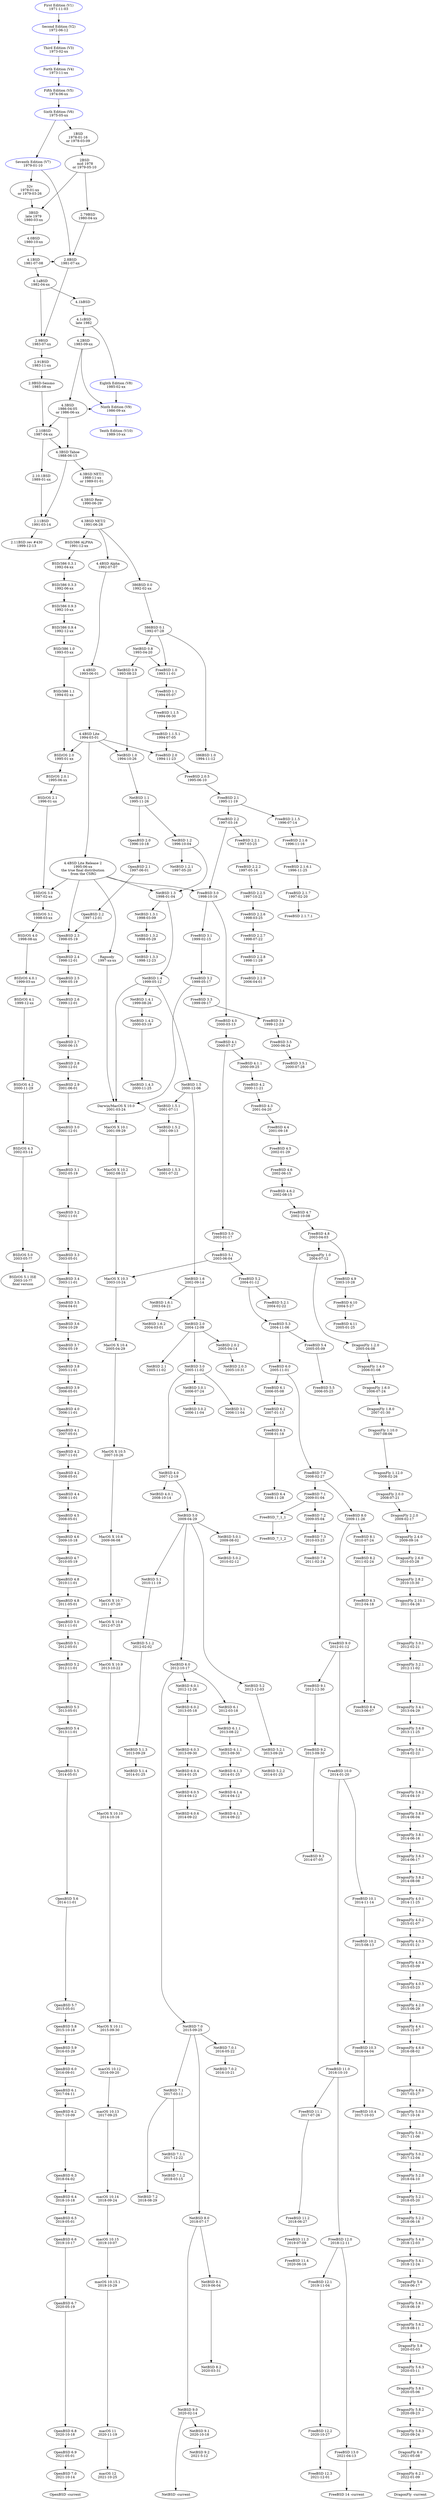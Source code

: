 # Copyright (c) 2022
#   zmbsdtree <arales.p@gmail.com>
#
digraph unix_bsd_tree {
  rankdir=TB
  node [shape=oval]
  v1   [label="First Edition (V1)\n1971-11-03",color=blue]
  v2   [label="Second Edition (V2)\n1972-06-12",color=blue]
  v3   [label="Third Edition (V3)\n1973-02-xx",color=blue]
  v4   [label="Forth Edition (V4)\n1973-11-xx",color=blue]
  v5   [label="Fifth Edition (V5)\n1974-06-xx",color=blue]
  v6   [label="Sixth Edition (V6)\n1975-05-xx",color=blue]
  v7   [label="Seventh Edition (V7)\n1979-01-10",color=blue]
  v8   [label="Eighth Edition (V8)\n1985-02-xx",color=blue]
  v9   [label="Ninth Edition (V9)\n1986-09-xx",color=blue]
  v10  [label="Tenth Edition (V10)\n1989-10-xx",color=blue]
  {rank = same; v7; _2BSD;}
  {rank = same; v8; _2_9BSD_Seismo;}
  {rank = same; v9; _4_3BSD; } 
  _1BSD              [label="1BSD\n1978-01-16\nor 1978-03-09"]
  _2BSD              [label="2BSD\n mid 1978\nor 1979-05-10"]
  _2_79BSD           [label="2.79BSD\n1980-04-xx"]
  {rank = same; _2_79BSD; _3BSD;}
  _2_8BSD            [label="2.8BSD\n1981-07-xx"]
  {rank = same; _2_8BSD; _4_1BSD;} 
#  _2_8_1BSD         [label="2.8.1BSD\n1982-01-xx"]
  _2_9BSD            [label="2.9BSD\n1983-07-xx"]
  {rank = same; _2_9BSD; _4_2BSD;}
  _2_9_1BSD          [label="2.91BSD\n1983-11-xx"]
  _2_9BSD_Seismo     [label="2.9BSD-Seismo\n1985-08-xx"]
  _2_10BSD           [label="2.10BSD\n1987-04-xx"]
  _2_10_1BSD         [label="2.10.1BSD\n1989-01-xx"]
  {rank = same; _2_10_1BSD; _4_3BSD_NET1;}
  _2_11BSD           [label="2.11BSD\n1991-03-14"]
  {rank = same; _2_11BSD; _4_3BSD_NET2; }
  _2_11BSDrev430     [label="2.11BSD rev #430\n1999-12-13"]
  _32v               [label="32v\n1978-01-xx\nor 1979-03-26"]
  _3BSD              [label="3BSD\nlate 1979\n1980-03-xx"]
  _4_0BSD            [label="4.0BSD\n1980-10-xx"]
  _4_1BSD            [label="4.1BSD\n1981-07-08"]
  _4_1aBSD           [label="4.1aBSD\n1982-04-xx"]
  _4_1bBSD           [label="4.1bBSD"]
  _4_1cBSD           [label="4.1cBSD\nlate 1982"]
  _4_2BSD            [label="4.2BSD\n1983-09-xx"]
  _4_3BSD            [label="4.3BSD\n1986-04-05\nor 1986-06-xx"]
  _4_3BSDTa          [label="4.3BSD Tahoe\n1988-06-15"]
  _4_3BSD_NET1       [label="4.3BSD NET/1\n1988-11-xx\nor 1989-01-01"]
  _4_3BSD_Reno       [label="4.3BSD Reno\n1990-06-29"]
  _4_3BSD_NET2       [label="4.3BSD NET/2\n1991-06-28"]

  BSD386A            [label="BSD/386 ALPHA\n1991-12-xx"]
  _386BSD_0_0        [label="386BSD 0.0\n1992-02-xx"]
  BSD386_0_3_1       [label="BSD/386 0.3.1\n1992-04-xx"]
  BSD386_0_3_3       [label="BSD/386 0.3.3\n1992-06-xx"]
  _386BSD_0_1        [label="386BSD 0.1\n1992-07-28"]
  _4_4BSDA           [label="4.4BSD Alpha\n1992-07-07"]
  BSD386_0_9_3       [label="BSD/386 0.9.3\n1992-10-xx"]
  BSD386_0_9_4       [label="BSD/386 0.9.4\n1992-12-xx"]
  
  BSD386_1_0         [label="BSD/386 1.0\n1993-03-xx"]
  NetBSD_0_8         [label="NetBSD 0.8\n1993-04-20"]
  _4_4BSD            [label="4.4BSD\n1993-06-01"]
  NetBSD_0_9         [label="NetBSD 0.9\n1993-08-23"]
  {rank = same; BSD386_1_0; NetBSD_0_8}
  {rank = same; _4_4BSD; NetBSD_0_9;}
  FreeBSD_1_0        [label="FreeBSD 1.0\n1993-11-01"]
#  FreeBSD_1_0_2             [label="FreeBSD 1.0.2\n1993-11-14"]
  BSD386_1_1         [label="BSD/386 1.1\n1994-02-xx"]
  _4_4BSDLite        [label="4.4BSD Lite\n1994-03-01"]
  FreeBSD_1_1        [label="FreeBSD 1.1\n1994-05-07"]
  FreeBSD_1_1_5      [label="FreeBSD 1.1.5\n1994-06-30"]
  FreeBSD_1_1_5_1    [label="FreeBSD 1.1.5.1\n1994-07-05"]
  NetBSD_1_0         [label="NetBSD 1.0\n1994-10-26"]
  _386BSD_1_0        [label="386BSD 1.0\n1994-11-12"]
  FreeBSD_2_0        [label="FreeBSD 2.0\n1994-11-23"]
  {rank = same; NetBSD_1_0; _386BSD_1_0; FreeBSD_2_0; }
  BSD_OS_2_0         [label="BSD/OS 2.0\n1995-01-xx"]
  FreeBSD_2_0_5      [label="FreeBSD 2.0.5\n1995-06-10"]
  BSD_OS_2_0_1       [label="BSD/OS 2.0.1\n1995-06-xx"]
  _4_4BSDLiteR2      [label="4.4BSD Lite Release 2\n1995-06-xx\nthe true final distribution\n from the CSRG"]
  FreeBSD_2_1	     [label="FreeBSD 2.1\n1995-11-19"]
  NetBSD_1_1	     [label="NetBSD 1.1\n1995-11-26"]
  {rank = same; FreeBSD_2_1; NetBSD_1_1;}
  BSD_OS_2_1	     [label="BSD/OS 2.1\n1996-01-xx"]
  FreeBSD_2_1_5	     [label="FreeBSD 2.1.5\n1996-07-14"]
  NetBSD_1_2	     [label="NetBSD 1.2\n1996-10-04"]
  OpenBSD_2_0	     [label="OpenBSD 2.0\n1996-10-18"]
  {rank = same; NetBSD_1_2; OpenBSD_2_0;}
  FreeBSD_2_1_6	     [label="FreeBSD 2.1.6\n1996-11-16"]
  FreeBSD_2_1_6_1    [label="FreeBSD 2.1.6.1\n1996-11-25"]
  Rhapsody	     [label="Rapsody\n1997-xx-xx"]
  FreeBSD_2_1_7	     [label="FreeBSD 2.1.7\n1997-02-20"]
  FreeBSD_2_1_7_1    [label="FreeBSD 2.1.7.1"]
  BSD_OS_3_0	     [label="BSD/OS 3.0\n1997-02-xx"]
  {rank = same; FreeBSD_2_1_7; BSD_OS_3_0;}
  FreeBSD_2_2	     [label="FreeBSD 2.2\n1997-03-16"]
  FreeBSD_2_2_1	     [label="FreeBSD 2.2.1\n1997-03-25"]
  FreeBSD_2_2_2	     [label="FreeBSD 2.2.2\n1997-05-16"]
  NetBSD_1_2_1	     [label="NetBSD 1.2.1\n1997-05-20"]
  {rank = same; FreeBSD_2_2_2; NetBSD_1_2_1;}
  OpenBSD_2_1	     [label="OpenBSD 2.1\n1997-06-01"]
  FreeBSD_2_2_5	     [label="FreeBSD 2.2.5\n1997-10-22"]
  OpenBSD_2_2	     [label="OpenBSD 2.2\n1997-12-01"]
  NetBSD_1_3	     [label="NetBSD 1.3\n1998-01-04"]
  FreeBSD_2_2_6	     [label="FreeBSD 2.2.6\n1998-03-25"]
  NetBSD_1_3_1	     [label="NetBSD 1.3.1\n1998-03-09"]
  BSD_OS_3_1	     [label="BSD/OS 3.1\n1998-03-xx"]
  {rank = same; FreeBSD_2_2_6; NetBSD_1_3_1; BSD_OS_3_1;}
  OpenBSD_2_3	     [label="OpenBSD 2.3\n1998-05-19"]
  NetBSD_1_3_2	     [label="NetBSD 1.3.2\n1998-05-29"]
  {rank = same; OpenBSD_2_3; NetBSD_1_3_2;}
  FreeBSD_2_2_7	     [label="FreeBSD 2.2.7\n1998-07-22"]
  BSD_OS_4_0	     [label="BSD/OS 4.0\n1998-08-xx"]
  FreeBSD_3_0	     [label="FreeBSD 3.0\n1998-10-16"]

  FreeBSD_2_2_8	     [label="FreeBSD 2.2.8\n1998-11-29"]
  OpenBSD_2_4	     [label="OpenBSD 2.4\n1998-12-01"]
  NetBSD_1_3_3	     [label="NetBSD 1.3.3\n1998-12-23"]
  {rank = same; FreeBSD_2_2_8; OpenBSD_2_4; NetBSD_1_3_3;}
  FreeBSD_3_1	     [label="FreeBSD 3.1\n1999-02-15"]
  BSD_OS_4_0_1	     [label="BSD/OS 4.0.1\n1999-03-xx"]
  NetBSD_1_4	     [label="NetBSD 1.4\n1999-05-12"]
  FreeBSD_3_2	     [label="FreeBSD 3.2\n1999-05-17"]
  OpenBSD_2_5	     [label="OpenBSD 2.5\n1999-05-19"]
  {rank = same; NetBSD_1_4; FreeBSD_3_2; OpenBSD_2_5;}
  NetBSD_1_4_1	     [label="NetBSD 1.4.1\n1999-08-26"]
  FreeBSD_3_3	     [label="FreeBSD 3.3\n1999-09-17"]
  OpenBSD_2_6	     [label="OpenBSD 2.6\n1999-12-01"]
  FreeBSD_3_4	     [label="FreeBSD 3.4\n1999-12-20"]
  BSD_OS_4_1	     [label="BSD/OS 4.1\n1999-12-xx"]
  {rank = same; FreeBSD_3_3; OpenBSD_2_6; BSD_OS_4_1;}
  FreeBSD_4_0	     [label="FreeBSD 4.0\n2000-03-13"]
  NetBSD_1_4_2	     [label="NetBSD 1.4.2\n2000-03-19"]
  {rank = same; FreeBSD_4_0; NetBSD_1_4_2;}
  OpenBSD_2_7	     [label="OpenBSD 2.7\n2000-06-15"]
  FreeBSD_3_5	     [label="FreeBSD 3.5\n2000-06-24"]
  {rank = same; OpenBSD_2_7; FreeBSD_3_5;}
  FreeBSD_4_1	     [label="FreeBSD 4.1\n2000-07-27"]
  FreeBSD_3_5_1	     [label="FreeBSD 3.5.1\n2000-07-28"]
  FreeBSD_4_1_1	     [label="FreeBSD 4.1.1\n2000-09-25"]
  FreeBSD_4_2	     [label="FreeBSD 4.2\n2000-11-21"]
  NetBSD_1_4_3	     [label="NetBSD 1.4.3\n2000-11-25"]
  BSD_OS_4_2	     [label="BSD/OS 4.2\n2000-11-29"]
  {rank = same; FreeBSD_4_2; NetBSD_1_4_3; BSD_OS_4_2;}  
  OpenBSD_2_8	     [label="OpenBSD 2.8\n2000-12-01"]
  NetBSD_1_5	     [label="NetBSD 1.5\n2000-12-06"]

  MacOSX_10_0	     [label="Darwin/MacOS X 10.0\n2001-03-24"]
  FreeBSD_4_3	     [label="FreeBSD 4.3\n2001-04-20"]
  {rank = same; MacOSX_10_0; FreeBSD_4_3;}  
  OpenBSD_2_9	     [label="OpenBSD 2.9\n2001-06-01"]
  NetBSD_1_5_1	     [label="NetBSD 1.5.1\n2001-07-11"]
  NetBSD_1_5_2	     [label="NetBSD 1.5.2\n2001-09-13"]
  FreeBSD_4_4	     [label="FreeBSD 4.4\n2001-09-18"]
  MacOSX_10_1	     [label="MacOS X 10.1\n2001-09-29"]
  {rank = same; NetBSD_1_5_2; FreeBSD_4_4; MacOSX_10_1;}  
  OpenBSD_3_0	     [label="OpenBSD 3.0\n2001-12-01"]
  FreeBSD_4_5	     [label="FreeBSD 4.5\n2002-01-29"]
  BSD_OS_4_3	     [label="BSD/OS 4.3\n2002-03-14"]
  {rank = same; FreeBSD_4_5; BSD_OS_4_3;}  
  OpenBSD_3_1	     [label="OpenBSD 3.1\n2002-05-19"]
  FreeBSD_4_6	     [label="FreeBSD 4.6\n2002-06-15"]
  {rank = same; OpenBSD_3_1; FreeBSD_4_6;}  
  NetBSD_1_5_3	     [label="NetBSD 1.5.3\n2001-07-22"]
  FreeBSD_4_6_2	     [label="FreeBSD 4.6.2\n2002-08-15"]
  MacOSX_10_2	     [label="MacOS X 10.2\n2002-08-23"]
  {rank = same; NetBSD_1_5_3; FreeBSD_4_6; MacOSX_10_2;}  
  NetBSD_1_6	     [label="NetBSD 1.6\n2002-09-14"]
  FreeBSD_4_7	     [label="FreeBSD 4.7\n2002-10-08"]
  OpenBSD_3_2	     [label="OpenBSD 3.2\n2002-11-01"]
  FreeBSD_5_0	     [label="FreeBSD 5.0\n2003-01-17"]
  FreeBSD_4_8	     [label="FreeBSD 4.8\n2003-04-03"]
  {rank = same; FreeBSD_4_8; FreeBSD_5_0;}  
  NetBSD_1_6_1	     [label="NetBSD 1.6.1\n2003-04-21"]
  OpenBSD_3_3	     [label="OpenBSD 3.3\n2003-05-01"]
  BSD_OS_5_0	     [label="BSD/OS 5.0\n2003-05-??"]
  FreeBSD_5_1	     [label="FreeBSD 5.1\n2003-06-04"]
  {rank = same; OpenBSD_3_3; BSD_OS_5_0; FreeBSD_5_1; }
  MacOSX_10_3	     [label="MacOS X 10.3\n2003-10-24"]
  FreeBSD_4_9	     [label="FreeBSD 4.9\n2003-10-28"]
  BSD_OS_5_1	     [label="BSD/OS 5.1 ISE\n2003-10-??\nfinal version"]
  {rank = same; FreeBSD_4_9; BSD_OS_5_1;}
  OpenBSD_3_4	     [label="OpenBSD 3.4\n2003-11-01"]
  FreeBSD_5_2	     [label="FreeBSD 5.2\n2004-01-12"]
  FreeBSD_5_2_1	     [label="FreeBSD 5.2.1\n2004-02-22"]
  NetBSD_1_6_2	     [label="NetBSD 1.6.2\n2004-03-01"]
  OpenBSD_3_5	     [label="OpenBSD 3.5\n2004-04-01"]
  {rank = same; FreeBSD_5_2_1; NetBSD_1_6_1; OpenBSD_3_5;}
  FreeBSD_4_10	     [label="FreeBSD 4.10\n2004-5-27"]
  DragonFly_1_0	     [label="DragonFly 1.0\n2004-07-12"]
  OpenBSD_3_6	     [label="OpenBSD 3.6\n2004-10-29"]
  FreeBSD_5_3	     [label="FreeBSD 5.3\n2004-11-06"]
  NetBSD_2_0	     [label="NetBSD 2.0\n2004-12-09"]
  {rank = same; OpenBSD_3_6;FreeBSD_5_3; NetBSD_2_0;}
  FreeBSD_4_11	     [label="FreeBSD 4.11\n2005-01-25"]
  DragonFly_1_2_0    [label="DragonFly 1.2.0\n2005-04-08"]
  NetBSD_2_0_2	     [label="NetBSD 2.0.2\n2005-04-14"]
  {rank = same; DragonFly_1_2_0; NetBSD_2_0_2;}
  MacOSX_10_4	     [label="MacOS X 10.4\n2005-04-29"]
  FreeBSD_5_4	     [label="FreeBSD 5.4\n2005-05-09"]
  OpenBSD_3_7	     [label="OpenBSD 3.7\n2004-05-19"]
  {rank = same; MacOSX_10_4; FreeBSD_5_4; OpenBSD_3_7}
  NetBSD_2_0_3	     [label="NetBSD 2.0.3\n2005-10-31"]
  OpenBSD_3_8	     [label="OpenBSD 3.8\n2005-11-01"]
  FreeBSD_6_0	     [label="FreeBSD 6.0\n2005-11-01"]
  NetBSD_2_1	     [label="NetBSD 2.1\n2005-11-02"]
  {rank = same; NetBSD_2_0_3; OpenBSD_3_8; FreeBSD_6_0; NetBSD_2_1;}
  NetBSD_3_0	     [label="NetBSD 3.0\n2005-11-02"]
  DragonFly_1_4_0    [label="DragonFly 1.4.0\n2006-01-08"]
  FreeBSD_2_2_9	     [label="FreeBSD 2.2.9\n2006-04-01"]
  OpenBSD_3_9	     [label="OpenBSD 3.9\n2006-05-01"]
  FreeBSD_6_1	     [label="FreeBSD 6.1\n2006-05-08"]
  FreeBSD_5_5	     [label="FreeBSD 5.5\n2006-05-25"]
  {rank = same; OpenBSD_3_9; FreeBSD_6_1; FreeBSD_5_5;}
  NetBSD_3_0_1	     [label="NetBSD 3.0.1\n2006-07-24"]
  DragonFly_1_6_0    [label="DragonFly 1.6.0\n2006-07-24"]
  {rank = same; NetBSD_3_0_1; DragonFly_1_6_0;}
  OpenBSD_4_0	     [label="OpenBSD 4.0\n2006-11-01"]
  NetBSD_3_0_2	     [label="NetBSD 3.0.2\n2006-11-04"]
  NetBSD_3_1	     [label="NetBSD 3.1\n2006-11-04"]
  {rank = same; OpenBSD_4_0; NetBSD_3_0_2; NetBSD_3_1;}
  FreeBSD_6_2	     [label="FreeBSD 6.2\n2007-01-15"]
  DragonFly_1_8_0    [label="DragonFly 1.8.0\n2007-01-30"]
  {rank = same; FreeBSD_6_2; DragonFly_1_8_0;}
  OpenBSD_4_1	     [label="OpenBSD 4.1\n2007-05-01"]
  DragonFly_1_10_0    [label="DragonFly 1.10.0\n2007-08-06"]
  MacOSX_10_5	     [label="MacOS X 10.5\n2007-10-26"]
  OpenBSD_4_2	     [label="OpenBSD 4.2\n2007-11-01"]
  {rank = same; MacOSX_10_5; OpenBSD_4_2;}
  NetBSD_4_0	     [label="NetBSD 4.0\n2007-12-19"]
  FreeBSD_6_3	     [label="FreeBSD 6.3\n2008-01-18"]
  DragonFly_1_12_0    [label="DragonFly 1.12.0\n2008-02-26"]
  FreeBSD_7_0	     [label="FreeBSD 7.0\n2008-02-27"]
  OpenBSD_4_3	     [label="OpenBSD 4.2\n2008-05-01"]
  {rank = same; DragonFly_1_12_0;FreeBSD_7_0;}
  DragonFly_2_0_0    [label="DragonFly 2.0.0\n2008-07-21"]
  NetBSD_4_0_1	     [label="NetBSD 4.0.1\n2008-10-14"]
  OpenBSD_4_4	     [label="OpenBSD 4.4\n2008-11-01"]
  FreeBSD_6_4	     [label="FreeBSD 6.4\n2008-11-28"]
  {rank = same; NetBSD_4_0_1; OpenBSD_4_4;FreeBSD_6_4;}
  FreeBSD_7_1	     [label="FreeBSD 7.1\n2009-01-04"]
  DragonFly_2_2_0    [label="DragonFly 2.2.0\n2009-02-17"] 
  NetBSD_5_0	     [label="NetBSD 5.0\n2009-04-29"]
  OpenBSD_4_5	     [label="OpenBSD 4.5\n2008-05-01"]
  FreeBSD_7_2	     [label="FreeBSD 7.2\n2009-05-04"]
  {rank = same; NetBSD_5_0; OpenBSD_4_5;FreeBSD_7_2;} 
  MacOSX_10_6	     [label="MacOS X 10.6\n2009-06-08"]
  NetBSD_5_0_1	     [label="NetBSD 5.0.1\n2009-08-02"]
  DragonFly_2_4_0    [label="DragonFly 2.4.0\n2009-09-16"]
  {rank = same; MacOSX_10_6; NetBSD_5_0_1;DragonFly_2_4_0;} 
  OpenBSD_4_6	     [label="OpenBSD 4.6\n2009-10-18"]
  FreeBSD_8_0	     [label="FreeBSD 8.0\n2009-11-26"]
  NetBSD_5_0_2	     [label="NetBSD 5.0.2\n2010-02-12"]
  FreeBSD_7_3	     [label="FreeBSD 7.3\n2010-03-23"]
  DragonFly_2_6_0    [label="DragonFly 2.6.0\n2010-03-28"]
  OpenBSD_4_7	     [label="OpenBSD 4.7\n2010-05-19"]
  FreeBSD_8_1	     [label="FreeBSD 8.1\n2010-07-24"]
  DragonFly_2_8_2    [label="DragonFly 2.8.2\n2010-10-30"]
  OpenBSD_4_8	     [label="OpenBSD 4.8\n2010-11-01"]
  NetBSD_5_1	     [label="NetBSD 5.1\n2010-11-19"]
  {rank = same; DragonFly_2_8_2;OpenBSD_4_8; NetBSD_5_1;}
  FreeBSD_7_4	     [label="FreeBSD 7.4\n2011-02-24"]
  FreeBSD_8_2	     [label="FreeBSD 8.2\n2011-02-24"]
  {rank = same; FreeBSD_7_4;FreeBSD_8_2;}
  DragonFly_2_10_1   [label="DragonFly 2.10.1\n2011-04-26"]
  OpenBSD_4_9	     [label="OpenBSD 4.8\n2011-05-01"]
  MacOSX_10_7	     [label="MacOS X 10.7\n2011-07-20"]
  {rank = same; OpenBSD_4_9; MacOSX_10_7;}
  OpenBSD_5_0	     [label="OpenBSD 5.0\n2011-11-01"]
  FreeBSD_9_0	     [label="FreeBSD 9.0\n2012-01-12"]
  NetBSD_5_1_2	     [label="NetBSD 5.1.2\n2012-02-02"]
  DragonFly_3_0_1    [label="DragonFly 3.0.1\n2012-02-21"]
  {rank = same; FreeBSD_9_0; NetBSD_5_1_2; DragonFly_3_0_1;}
  FreeBSD_8_3	     [label="FreeBSD 8.3\n2012-04-18"]
  OpenBSD_5_1	     [label="OpenBSD 5.1\n2012-05-01"]
  MacOSX_10_8	     [label="MacOS X 10.8\n2012-07-25"]
  NetBSD_6_0	     [label="NetBSD 6.0\n2012-10-17"]
  OpenBSD_5_2	     [label="OpenBSD 5.2\n2012-11-01"]
  DragonFly_3_2_1    [label="DragonFly 3.2.1\n2012-11-02"]
  {rank = same; NetBSD_6_0; OpenBSD_5_2; DragonFly_3_2_1;}
  NetBSD_5_2	     [label="NetBSD 5.2\n2012-12-03"]
  NetBSD_6_0_1	     [label="NetBSD 6.0.1\n2012-12-26"]
  FreeBSD_9_1	     [label="FreeBSD 9.1\n2012-12-30"]
  {rank = same; NetBSD_5_2; NetBSD_6_0_1; FreeBSD_9_1;}
  DragonFly_3_4_1    [label="DragonFly 3.4.1\n2013-04-29"]
  OpenBSD_5_3	     [label="OpenBSD 5.3\n2013-05-01"]
  NetBSD_6_0_2	     [label="NetBSD 6.0.2\n2013-05-18"]
  NetBSD_6_1	     [label="NetBSD 6.1\n2012-03-18"]
  FreeBSD_8_4	     [label="FreeBSD 8.4\n2013-06-07"]
  {rank = same; DragonFly_3_4_1; OpenBSD_5_3; NetBSD_6_0_2; NetBSD_6_1; FreeBSD_8_4;}
  NetBSD_6_1_1	     [label="NetBSD 6.1.1\n2013-08-22"]
  NetBSD_5_1_3	     [label="NetBSD 5.1.3\n2013-09-29"]
  NetBSD_5_2_1	     [label="NetBSD 5.2.1\n2013-09-29"]
  FreeBSD_9_2	     [label="FreeBSD 9.2\n2013-09-30"]
  NetBSD_6_0_3	     [label="NetBSD 6.0.3\n2013-09-30"]
  NetBSD_6_1_2	     [label="NetBSD 6.1.1\n2013-09-30"]
  {rank = same; NetBSD_5_1_3; NetBSD_5_2_1; FreeBSD_9_2; NetBSD_6_0_3; NetBSD_6_1_2; }
  MacOSX_10_9	     [label="MacOS X 10.9\n2013-10-22"]
  OpenBSD_5_4	     [label="OpenBSD 5.4\n2013-11-01"]
  DragonFly_3_6_0    [label="DragonFly 3.6.0\n2013-11-25"]
  {rank = same; OpenBSD_5_4; DragonFly_3_6_0;}
  FreeBSD_10_0	     [label="FreeBSD 10.0\n2014-01-20"]
  NetBSD_5_1_4	     [label="NetBSD 5.1.4\n2014-01-25"]
  NetBSD_5_2_2	     [label="NetBSD 5.2.2\n2014-01-25"]
  NetBSD_6_0_4	     [label="NetBSD 6.0.4\n2014-01-25"]
  NetBSD_6_1_3	     [label="NetBSD 6.1.3\n2014-01-25"]
  {rank = same; FreeBSD_10_0; NetBSD_5_1_4; NetBSD_5_2_2; NetBSD_6_0_4; NetBSD_6_1_3;}
  DragonFly_3_6_1    [label="DragonFly 3.6.1\n2014-02-22"]
  DragonFly_3_6_2    [label="DragonFly 3.6.2\n2014-04-10"]
  NetBSD_6_0_5	     [label="NetBSD 6.0.5\n2014-04-12"]
  NetBSD_6_1_4	     [label="NetBSD 6.1.4\n2014-04-12"]
  {rank = same; DragonFly_3_6_2; NetBSD_6_0_5; NetBSD_6_1_4;}
  OpenBSD_5_5	     [label="OpenBSD 5.5\n2014-05-01"]
  DragonFly_3_8_0    [label="DragonFly 3.8.0\n2014-06-04"]
  DragonFly_3_8_1    [label="DragonFly 3.8.1\n2014-06-16"]
  DragonFly_3_6_3    [label="DragonFly 3.6.3\n2014-06-17"]
  FreeBSD_9_3	     [label="FreeBSD 9.3\n2014-07-05"]
  {rank = same; DragonFly_3_6_3; FreeBSD_9_3;}
  DragonFly_3_8_2    [label="DragonFly 3.8.2\n2014-08-08"]
  NetBSD_6_0_6	     [label="NetBSD 6.0.6\n2014-09-22"]
  NetBSD_6_1_5	     [label="NetBSD 6.1.5\n2014-09-22"]
  MacOSX_10_10	     [label="MacOS X 10.10\n2014-10-16"]
  {rank = same; NetBSD_6_0_6; NetBSD_6_1_5; MacOSX_10_10;}
  OpenBSD_5_6	     [label="OpenBSD 5.6\n2014-11-01"]
  FreeBSD_10_1	     [label="FreeBSD 10.1\n2014-11-14"]
  DragonFly_4_0_1    [label="DragonFly 4.0.1\n2014-11-25"]
  {rank = same; OpenBSD_5_6; FreeBSD_10_1; DragonFly_4_0_1; }
  DragonFly_4_0_2    [label="DragonFly 4.0.2\n2015-01-07"]
  DragonFly_4_0_3    [label="DragonFly 4.0.3\n2015-01-21"]
  DragonFly_4_0_4    [label="DragonFly 4.0.4\n2015-03-09"]
  DragonFly_4_0_5    [label="DragonFly 4.0.5\n2015-03-23"]
  OpenBSD_5_7	     [label="OpenBSD 5.7\n2015-05-01"]
  DragonFly_4_2_0    [label="DragonFly 4.2.0\n2015-06-29"]
  {rank = same; OpenBSD_5_7; DragonFly_4_2_0; }
  FreeBSD_10_2	     [label="FreeBSD 10.2\n2015-08-13"]
  NetBSD_7_0	     [label="NetBSD 7.0\n2015-09-25"]
  MacOSX_10_11	     [label="MacOS X 10.11\n2015-09-30"]
  OpenBSD_5_8	     [label="OpenBSD 5.8\n2015-10-18"]
  {rank = same; NetBSD_7_0; MacOSX_10_11; OpenBSD_5_8; }
  DragonFly_4_4_1    [label="DragonFly 4.4.1\n2015-12-07"]
  OpenBSD_5_9	     [label="OpenBSD 5.9\n2016-03-29"]
  FreeBSD_10_3	     [label="FreeBSD 10.3\n2016-04-04"]
  NetBSD_7_0_1	     [label="NetBSD 7.0.1\n2016-05-22"]
  {rank = same; OpenBSD_5_9; FreeBSD_10_3; NetBSD_7_0_1; }
  DragonFly_4_6_0    [label="DragonFly 4.6.0\n2016-08-02"]
  OpenBSD_6_0	     [label="OpenBSD 6.0\n2016-09-01"]
  macOS_10_12	     [label="macOS 10.12\n2016-09-20"]
  FreeBSD_11_0	     [label="FreeBSD 11.0\n2016-10-10"]
  NetBSD_7_0_2	     [label="NetBSD 7.0.2\n2016-10-21"]
  {rank = same; macOS_10_12; FreeBSD_11_0; NetBSD_7_0_2; }
  NetBSD_7_1	     [label="NetBSD 7.1\n2017-03-11"]
  DragonFly_4_8_0    [label="DragonFly 4.8.0\n2017-03-27"]
  OpenBSD_6_1	     [label="OpenBSD 6.1\n2017-04-11"]
  {rank = same; NetBSD_7_1; DragonFly_4_8_0; OpenBSD_6_1; }
  FreeBSD_11_1	     [label="FreeBSD 11.1\n2017-07-26"]
  macOS_10_13	     [label="macOS 10.13\n2017-09-25"]
  FreeBSD_10_4	     [label="FreeBSD 10.4\n2017-10-03"]
  OpenBSD_6_2	     [label="OpenBSD 6.2\n2017-10-09"]
  DragonFly_5_0_0    [label="DragonFly 5.0.0\n2017-10-16"]
  {rank = same; macOS_10_13; FreeBSD_10_4; OpenBSD_6_2; DragonFly_5_0_0;}
  DragonFly_5_0_1    [label="DragonFly 5.0.1\n2017-11-06"]
  DragonFly_5_0_2    [label="DragonFly 5.0.2\n2017-12-04"]
  NetBSD_7_1_1	     [label="NetBSD 7.1.1\n2017-12-22"]
  {rank = same;  DragonFly_5_0_2; NetBSD_7_1_1; }
  NetBSD_7_1_2	     [label="NetBSD 7.1.2\n2018-03-15"]
  OpenBSD_6_3	     [label="OpenBSD 6.3\n2018-04-02"]
  DragonFly_5_2_0    [label="DragonFly 5.2.0\n2018-04-10"]
  {rank = same;  OpenBSD_6_3; DragonFly_5_2_0; }
  DragonFly_5_2_1    [label="DragonFly 5.2.1\n2018-05-20"]
  DragonFly_5_2_2    [label="DragonFly 5.2.2\n2018-06-18"]
  FreeBSD_11_2	     [label="FreeBSD 11.2\n2018-06-27"]
  NetBSD_8_0	     [label="NetBSD 8.0\n2018-07-17"]
  {rank = same; DragonFly_5_2_2; FreeBSD_11_2; NetBSD_8_0; }
  NetBSD_7_2	     [label="NetBSD 7.2\n2018-08-29"]
  macOS_10_14	     [label="macOS 10.14\n2018-09-24"]
  OpenBSD_6_4	     [label="OpenBSD 6.4\n2018-10-18"]
  {rank = same; NetBSD_7_2; macOS_10_14; OpenBSD_6_4; }
  DragonFly_5_4_0    [label="DragonFly 5.4.0\n2018-12-03"]
  FreeBSD_12_0	     [label="FreeBSD 12.0\n2018-12-11"]
  {rank = same; DragonFly_5_4_0; FreeBSD_12_0; }
  DragonFly_5_4_1    [label="DragonFly 5.4.1\n2018-12-24"]
  OpenBSD_6_5	     [label="OpenBSD 6.5\n2019-05-01"]
  NetBSD_8_1	     [label="NetBSD 8.1\n2019-06-04"]
  DragonFly_5_6	     [label="DragonFly 5.6\n2019-06-17"]
  {rank = same; NetBSD_8_1; DragonFly_5_6;}
  DragonFly_5_6_1    [label="DragonFly 5.6.1\n2019-06-19"]
  FreeBSD_11_3	     [label="FreeBSD 11.3\n2019-07-09"]
  DragonFly_5_6_2    [label="DragonFly 5.6.2\n2019-08-11"]
  macOS_10_15	     [label="macOS 10.15\n2019-10-07"]
  OpenBSD_6_6	     [label="OpenBSD 6.6\n2019-10-17"]
  {rank = same; macOS_10_15; OpenBSD_6_6; }
  macOS_10_15_1	     [label="macOS 10.15.1\n2019-10-29"]
  FreeBSD_12_1	     [label="FreeBSD 12.1\n2019-11-04"]
  {rank = same; macOS_10_15_1; FreeBSD_12_1; }
  NetBSD_9_0	     [label="NetBSD 9.0\n2020-02-14"]
  DragonFly_5_8      [label="DragonFly 5.8\n2020-03-03"]
  DragonFly_5_6_3    [label="DragonFly 5.6.3\n2020-03-11"]
  NetBSD_8_2	     [label="NetBSD 8.2\n2020-03-31"]
  {rank = same; DragonFly_5_6_3; NetBSD_8_2; }
  DragonFly_5_8_1    [label="DragonFly 5.8.1\n2020-05-06"]
  OpenBSD_6_7	     [label="OpenBSD 6.7\n2020-05-19"]
  FreeBSD_11_4	     [label="FreeBSD 11.4\n2020-06-16"]
  DragonFly_5_8_2    [label="DragonFly 5.8.2\n2020-09-23"]
  DragonFly_5_8_3    [label="DragonFly 5.8.3\n2020-09-24"]
  OpenBSD_6_8	     [label="OpenBSD 6.8\n2020-10-18"]
  NetBSD_9_1	     [label="NetBSD 9.1\n2020-10-18"]
  FreeBSD_12_2	     [label="FreeBSD 12.2\n2020-10-27"]
  macOS_11	     [label="macOS 11\n2020-11-19"]
  {rank = same; DragonFly_5_8_3; OpenBSD_6_8; NetBSD_9_1; FreeBSD_12_2; macOS_11; }
  FreeBSD_13_0	     [label="FreeBSD 13.0\n2021-04-13"]
  OpenBSD_6_9	     [label="OpenBSD 6.9\n2021-05-01"]
  DragonFly_6_0      [label="DragonFly 6.0\n2021-05-08"]
  NetBSD_9_2	     [label="NetBSD 9.2\n2021-5-12"]
  {rank = same; FreeBSD_13_0; OpenBSD_6_9; DragonFly_6_0; NetBSD_9_2; }
  OpenBSD_7_0	     [label="OpenBSD 7.0\n2021-10-14"]
  macOS_12	     [label="macOS 12\n2021-10-25"]
  {rank = same; OpenBSD_7_0; macOS_12; }
  FreeBSD_12_3	     [label="FreeBSD 12.3\n2021-12-01"]
  DragonFly_6_2_1    [label="DragonFly 6.2.1\n2022-01-09"]
  {rank = same; FreeBSD_12_3; DragonFly_6_2_1; }

  FreeBSD_current    [label="FreeBSD 14 -current"]
  NetBSD_current     [label="NetBSD -current"]
  OpenBSD_current    [label="OpenBSD -current"]
  DragonFly_current  [label="DragonFly -current"]
  {rank = sink; FreeBSD_current; NetBSD_current; OpenBSD_current; DragonFly_current; }

v1 -> v2 -> v3 -> v4 -> v5 -> v6 -> v7
  _4_1cBSD -> v8 -> v9 -> v10
  v6 -> _1BSD -> _2BSD -> _2_79BSD -> _2_8BSD -> _2_9BSD -> _2_9_1BSD -> _2_9BSD_Seismo -> _2_10BSD -> _2_10_1BSD -> _2_11BSD -> _2_11BSDrev430
  _2BSD -> _3BSD
  v7 -> _2_8BSD
  v7 -> _32v -> _3BSD -> _4_0BSD -> _4_1BSD -> _4_1aBSD -> _4_1bBSD -> _4_1cBSD -> _4_2BSD -> _4_3BSD -> _4_3BSDTa -> _4_3BSD_NET1 -> _4_3BSD_Reno -> _4_3BSD_NET2
  _4_1BSD -> _2_8BSD
  _4_1aBSD -> _2_9BSD
  _4_2BSD -> v9
  _4_3BSD -> v9
  _4_3BSD -> _2_10BSD
  _2_10BSD -> _4_3BSDTa
  _4_3BSDTa -> _2_11BSD

  _4_3BSD_NET2 -> _386BSD_0_0 -> _386BSD_0_1 -> FreeBSD_1_0
  _386BSD_0_1 -> NetBSD_0_8
  _386BSD_0_1 -> _386BSD_1_0
  _4_3BSD_NET2 -> _4_4BSDA -> _4_4BSD -> _4_4BSDLite -> _4_4BSDLiteR2
  _4_3BSD_NET2 -> BSD386A -> BSD386_0_3_1 -> BSD386_0_3_3 -> BSD386_0_9_3 -> BSD386_0_9_4 -> BSD386_1_0 -> BSD386_1_1 -> BSD_OS_2_0
  NetBSD_0_8 -> FreeBSD_1_0
  FreeBSD_1_0 -> FreeBSD_1_1 -> FreeBSD_1_1_5 -> FreeBSD_1_1_5_1 -> FreeBSD_2_0 -> FreeBSD_2_0_5 -> FreeBSD_2_1
  NetBSD_0_8 -> NetBSD_0_9 -> NetBSD_1_0
  _4_4BSDLite -> FreeBSD_2_0
  _4_4BSDLite -> NetBSD_1_0
  _4_4BSDLite -> BSD_OS_2_0
  _4_4BSDLiteR2 -> Rhapsody
  _4_4BSDLiteR2 -> NetBSD_1_3
  _4_4BSDLiteR2 -> OpenBSD_2_3
  _4_4BSDLiteR2 -> BSD_OS_3_0
  _4_4BSDLiteR2 -> FreeBSD_3_0
  FreeBSD_2_1 -> FreeBSD_2_1_5 -> FreeBSD_2_1_6 -> FreeBSD_2_1_6_1 -> FreeBSD_2_1_7 -> FreeBSD_2_1_7_1
  FreeBSD_2_1 -> FreeBSD_2_2
  NetBSD_1_0 -> NetBSD_1_1 -> NetBSD_1_2 -> NetBSD_1_2_1
  NetBSD_1_1 -> OpenBSD_2_0 -> OpenBSD_2_1 -> OpenBSD_2_2 -> OpenBSD_2_3
  NetBSD_1_2 -> NetBSD_1_3 -> NetBSD_1_3_1 -> NetBSD_1_3_2 -> NetBSD_1_3_3
  BSD_OS_2_0 -> BSD_OS_2_0_1 -> BSD_OS_2_1 -> BSD_OS_3_0 -> BSD_OS_3_1 
  FreeBSD_2_2 -> FreeBSD_2_2_1 -> FreeBSD_2_2_2 -> FreeBSD_2_2_5 -> FreeBSD_2_2_6 -> FreeBSD_2_2_7 -> FreeBSD_2_2_8 -> FreeBSD_2_2_9
  FreeBSD_2_2 -> FreeBSD_3_0 -> FreeBSD_3_1 -> FreeBSD_3_2 -> FreeBSD_3_3 -> FreeBSD_3_4 -> FreeBSD_3_5 -> FreeBSD_3_5_1
  OpenBSD_2_3 -> OpenBSD_2_4 -> OpenBSD_2_5 -> OpenBSD_2_6 -> OpenBSD_2_7 -> OpenBSD_2_8
  NetBSD_1_3 -> NetBSD_1_4 -> NetBSD_1_4_1 -> NetBSD_1_4_2 -> NetBSD_1_4_3
  BSD_OS_3_1 -> BSD_OS_4_0 -> BSD_OS_4_0_1 -> BSD_OS_4_1 -> BSD_OS_4_2
  FreeBSD_3_0 -> FreeBSD_4_0 -> FreeBSD_4_1 -> FreeBSD_4_1_1 -> FreeBSD_4_2
  NetBSD_1_4 -> NetBSD_1_5
  FreeBSD_3_2 -> MacOSX_10_0
  Rhapsody -> MacOSX_10_0
  NetBSD_1_4 -> MacOSX_10_0
  FreeBSD_4_2 -> FreeBSD_4_3 ->FreeBSD_4_4 -> FreeBSD_4_5 -> FreeBSD_4_6 -> FreeBSD_4_6_2 -> FreeBSD_4_7 -> FreeBSD_4_8 -> FreeBSD_4_9 -> FreeBSD_4_10 -> FreeBSD_4_11
  FreeBSD_4_1 -> FreeBSD_5_0 -> FreeBSD_5_1 -> FreeBSD_5_2 -> FreeBSD_5_2_1
  FreeBSD_5_2 -> FreeBSD_5_3 -> FreeBSD_5_4 -> FreeBSD_5_5
  FreeBSD_5_3 -> FreeBSD_6_0 -> FreeBSD_6_1 -> FreeBSD_6_2 -> FreeBSD_6_3 -> FreeBSD_6_4
  MacOSX_10_0 -> MacOSX_10_1 -> MacOSX_10_2 -> MacOSX_10_3 -> MacOSX_10_4
  FreeBSD_5_1 -> MacOSX_10_3
  NetBSD_1_5 -> NetBSD_1_5_1 -> NetBSD_1_5_2 -> NetBSD_1_5_3
  NetBSD_1_5 -> NetBSD_1_6 -> NetBSD_2_0
  NetBSD_1_6 -> NetBSD_1_6_1 -> NetBSD_1_6_2
  NetBSD_2_0 -> NetBSD_2_0_2 -> NetBSD_2_0_3
  NetBSD_2_0 -> NetBSD_2_1
  NetBSD_2_0 -> NetBSD_3_0 -> NetBSD_3_0_1 -> NetBSD_3_0_2
  BSD_OS_4_2 -> BSD_OS_4_3 -> BSD_OS_5_0 -> BSD_OS_5_1
  FreeBSD_4_8 -> DragonFly_1_0 -> DragonFly_1_2_0 -> DragonFly_1_4_0 -> DragonFly_1_6_0
  OpenBSD_2_8 -> OpenBSD_2_9 -> OpenBSD_3_0 -> OpenBSD_3_1 -> OpenBSD_3_2 -> OpenBSD_3_3 -> OpenBSD_3_4 -> OpenBSD_3_5 -> OpenBSD_3_6 -> OpenBSD_3_7 -> OpenBSD_3_8 -> OpenBSD_3_9 -> OpenBSD_4_0
  FreeBSD_6_0 -> FreeBSD_7_0 -> FreeBSD_8_0 -> FreeBSD_9_0
  FreeBSD_7_0 -> FreeBSD_7_1 -> FreeBSD_7_2 -> FreeBSD_7_3 -> FreeBSD_7_4
  FreeBSD_7_1 -> FreeBSD_7_1_1 -> FreeBSD_7_1_2
  FreeBSD_8_0 -> FreeBSD_8_1 -> FreeBSD_8_2 -> FreeBSD_8_3 -> FreeBSD_8_4
  MacOSX_10_4 -> MacOSX_10_5 -> MacOSX_10_6 -> MacOSX_10_7 -> MacOSX_10_8
  NetBSD_3_0 -> NetBSD_4_0 -> NetBSD_5_0 -> NetBSD_6_0 -> NetBSD_7_0 -> NetBSD_8_0
  NetBSD_3_0 -> NetBSD_3_1
  NetBSD_4_0 -> NetBSD_4_0_1
  NetBSD_5_0 -> NetBSD_5_0_1 -> NetBSD_5_0_2
  NetBSD_5_0 -> NetBSD_5_1 -> NetBSD_5_1_2 -> NetBSD_5_1_3 -> NetBSD_5_1_4
  NetBSD_5_0 -> NetBSD_5_2 -> NetBSD_5_2_1 -> NetBSD_5_2_2
  NetBSD_6_0 -> NetBSD_6_0_1 -> NetBSD_6_0_2 -> NetBSD_6_0_3 -> NetBSD_6_0_4 ->	 NetBSD_6_0_5 -> NetBSD_6_0_6
  NetBSD_6_0 -> NetBSD_6_1 -> NetBSD_6_1_1 -> NetBSD_6_1_2 -> NetBSD_6_1_3 -> NetBSD_6_1_4 -> NetBSD_6_1_5
  NetBSD_7_0 -> NetBSD_7_0_1 -> NetBSD_7_0_2
  NetBSD_7_0 -> NetBSD_7_1 -> NetBSD_7_2
  NetBSD_7_1 -> NetBSD_7_1_1 -> NetBSD_7_1_2
  NetBSD_8_0 -> NetBSD_8_1 -> NetBSD_8_2
  NetBSD_9_0 -> NetBSD_9_1 -> NetBSD_9_2
  NetBSD_8_0 -> NetBSD_9_0 -> NetBSD_current
  OpenBSD_4_0 -> OpenBSD_4_1 -> OpenBSD_4_2 -> OpenBSD_4_3 -> OpenBSD_4_4 -> OpenBSD_4_5 -> OpenBSD_4_6 -> OpenBSD_4_7 -> OpenBSD_4_8 -> OpenBSD_4_9 -> OpenBSD_5_0 -> OpenBSD_5_1 -> OpenBSD_5_2
  DragonFly_1_6_0 -> DragonFly_1_8_0 -> DragonFly_1_10_0 -> DragonFly_1_12_0 -> DragonFly_2_0_0 -> DragonFly_2_2_0 -> DragonFly_2_4_0 -> DragonFly_2_6_0
  DragonFly_2_6_0 -> DragonFly_2_8_2 -> DragonFly_2_10_1 -> DragonFly_3_0_1 -> DragonFly_3_2_1
  FreeBSD_9_0 -> FreeBSD_9_1
  FreeBSD_9_1 -> FreeBSD_9_2 -> FreeBSD_9_3
  FreeBSD_9_0 -> FreeBSD_10_0 -> FreeBSD_10_1 -> FreeBSD_10_2 -> FreeBSD_10_3 -> FreeBSD_10_4
  FreeBSD_10_0 -> FreeBSD_11_0 -> FreeBSD_11_1 -> FreeBSD_11_2 -> FreeBSD_11_3 -> FreeBSD_11_4
  FreeBSD_11_0 -> FreeBSD_12_0 -> FreeBSD_13_0 -> FreeBSD_current
  FreeBSD_12_0 -> FreeBSD_12_1 -> FreeBSD_12_2 -> FreeBSD_12_3
  MacOSX_10_8 -> MacOSX_10_9 -> MacOSX_10_10 -> MacOSX_10_11
  OpenBSD_5_2 -> OpenBSD_5_3 -> OpenBSD_5_4 -> OpenBSD_5_5 -> OpenBSD_5_6 -> OpenBSD_5_7 -> OpenBSD_5_8 -> OpenBSD_5_9 -> OpenBSD_6_0
  OpenBSD_6_0 -> OpenBSD_6_1 -> OpenBSD_6_2 -> OpenBSD_6_3 -> OpenBSD_6_4
  OpenBSD_6_4 -> OpenBSD_6_5 -> OpenBSD_6_6 -> OpenBSD_6_7 -> OpenBSD_6_8 -> OpenBSD_6_9 -> OpenBSD_7_0 -> OpenBSD_current
  DragonFly_3_2_1 -> DragonFly_3_4_1 -> DragonFly_3_6_0 -> DragonFly_3_6_1 -> DragonFly_3_6_2 -> DragonFly_3_8_0
  DragonFly_3_8_0 -> DragonFly_3_8_1 -> DragonFly_3_6_3 -> DragonFly_3_8_2 -> DragonFly_4_0_1
  DragonFly_4_0_1 -> DragonFly_4_0_2 -> DragonFly_4_0_3 -> DragonFly_4_0_4 -> DragonFly_4_0_5 -> DragonFly_4_2_0
  DragonFly_4_2_0 -> DragonFly_4_4_1 -> DragonFly_4_6_0 -> DragonFly_4_8_0 -> DragonFly_5_0_0
  MacOSX_10_11 -> macOS_10_12 -> macOS_10_13 -> macOS_10_14 -> macOS_10_15 -> macOS_10_15_1 -> macOS_11 -> macOS_12
  DragonFly_5_0_0 ->  DragonFly_5_0_1 ->  DragonFly_5_0_2 -> DragonFly_5_2_0
  DragonFly_5_2_0 -> DragonFly_5_2_1 -> DragonFly_5_2_2
  DragonFly_5_2_2 -> DragonFly_5_4_0 -> DragonFly_5_4_1 -> DragonFly_5_6 -> DragonFly_5_6_1 -> DragonFly_5_6_2 -> DragonFly_5_8
  DragonFly_5_8 -> DragonFly_5_6_3 -> DragonFly_5_8_1 -> DragonFly_5_8_2 -> DragonFly_5_8_3 -> DragonFly_6_0 -> DragonFly_6_2_1 -> DragonFly_current
}
